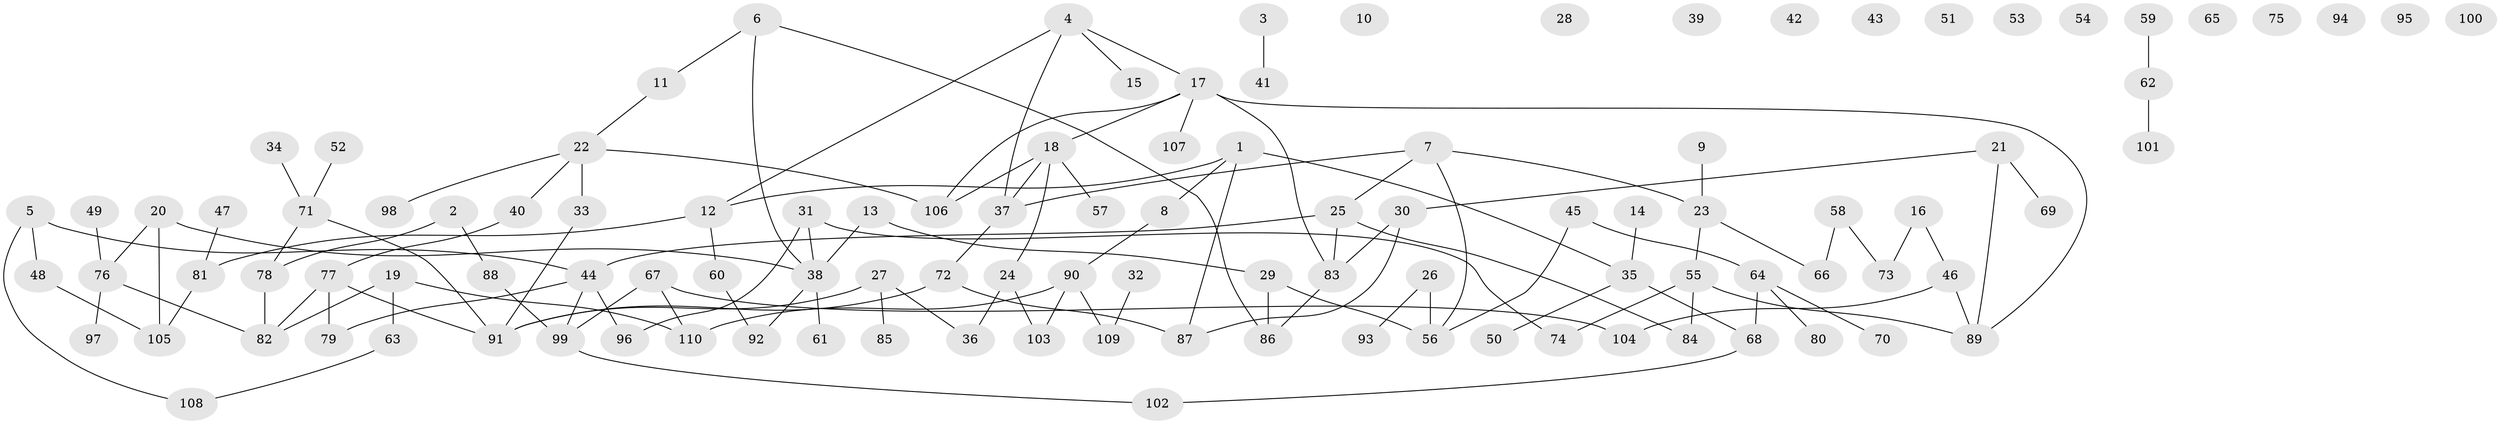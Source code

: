 // Generated by graph-tools (version 1.1) at 2025/40/03/09/25 04:40:42]
// undirected, 110 vertices, 125 edges
graph export_dot {
graph [start="1"]
  node [color=gray90,style=filled];
  1;
  2;
  3;
  4;
  5;
  6;
  7;
  8;
  9;
  10;
  11;
  12;
  13;
  14;
  15;
  16;
  17;
  18;
  19;
  20;
  21;
  22;
  23;
  24;
  25;
  26;
  27;
  28;
  29;
  30;
  31;
  32;
  33;
  34;
  35;
  36;
  37;
  38;
  39;
  40;
  41;
  42;
  43;
  44;
  45;
  46;
  47;
  48;
  49;
  50;
  51;
  52;
  53;
  54;
  55;
  56;
  57;
  58;
  59;
  60;
  61;
  62;
  63;
  64;
  65;
  66;
  67;
  68;
  69;
  70;
  71;
  72;
  73;
  74;
  75;
  76;
  77;
  78;
  79;
  80;
  81;
  82;
  83;
  84;
  85;
  86;
  87;
  88;
  89;
  90;
  91;
  92;
  93;
  94;
  95;
  96;
  97;
  98;
  99;
  100;
  101;
  102;
  103;
  104;
  105;
  106;
  107;
  108;
  109;
  110;
  1 -- 8;
  1 -- 12;
  1 -- 35;
  1 -- 87;
  2 -- 78;
  2 -- 88;
  3 -- 41;
  4 -- 12;
  4 -- 15;
  4 -- 17;
  4 -- 37;
  5 -- 44;
  5 -- 48;
  5 -- 108;
  6 -- 11;
  6 -- 38;
  6 -- 86;
  7 -- 23;
  7 -- 25;
  7 -- 37;
  7 -- 56;
  8 -- 90;
  9 -- 23;
  11 -- 22;
  12 -- 60;
  12 -- 81;
  13 -- 29;
  13 -- 38;
  14 -- 35;
  16 -- 46;
  16 -- 73;
  17 -- 18;
  17 -- 83;
  17 -- 89;
  17 -- 106;
  17 -- 107;
  18 -- 24;
  18 -- 37;
  18 -- 57;
  18 -- 106;
  19 -- 63;
  19 -- 82;
  19 -- 110;
  20 -- 38;
  20 -- 76;
  20 -- 105;
  21 -- 30;
  21 -- 69;
  21 -- 89;
  22 -- 33;
  22 -- 40;
  22 -- 98;
  22 -- 106;
  23 -- 55;
  23 -- 66;
  24 -- 36;
  24 -- 103;
  25 -- 44;
  25 -- 83;
  25 -- 84;
  26 -- 56;
  26 -- 93;
  27 -- 36;
  27 -- 85;
  27 -- 91;
  29 -- 56;
  29 -- 86;
  30 -- 83;
  30 -- 87;
  31 -- 38;
  31 -- 74;
  31 -- 96;
  32 -- 109;
  33 -- 91;
  34 -- 71;
  35 -- 50;
  35 -- 68;
  37 -- 72;
  38 -- 61;
  38 -- 92;
  40 -- 77;
  44 -- 79;
  44 -- 96;
  44 -- 99;
  45 -- 56;
  45 -- 64;
  46 -- 89;
  46 -- 104;
  47 -- 81;
  48 -- 105;
  49 -- 76;
  52 -- 71;
  55 -- 74;
  55 -- 84;
  55 -- 89;
  58 -- 66;
  58 -- 73;
  59 -- 62;
  60 -- 92;
  62 -- 101;
  63 -- 108;
  64 -- 68;
  64 -- 70;
  64 -- 80;
  67 -- 99;
  67 -- 104;
  67 -- 110;
  68 -- 102;
  71 -- 78;
  71 -- 91;
  72 -- 87;
  72 -- 91;
  76 -- 82;
  76 -- 97;
  77 -- 79;
  77 -- 82;
  77 -- 91;
  78 -- 82;
  81 -- 105;
  83 -- 86;
  88 -- 99;
  90 -- 103;
  90 -- 109;
  90 -- 110;
  99 -- 102;
}
